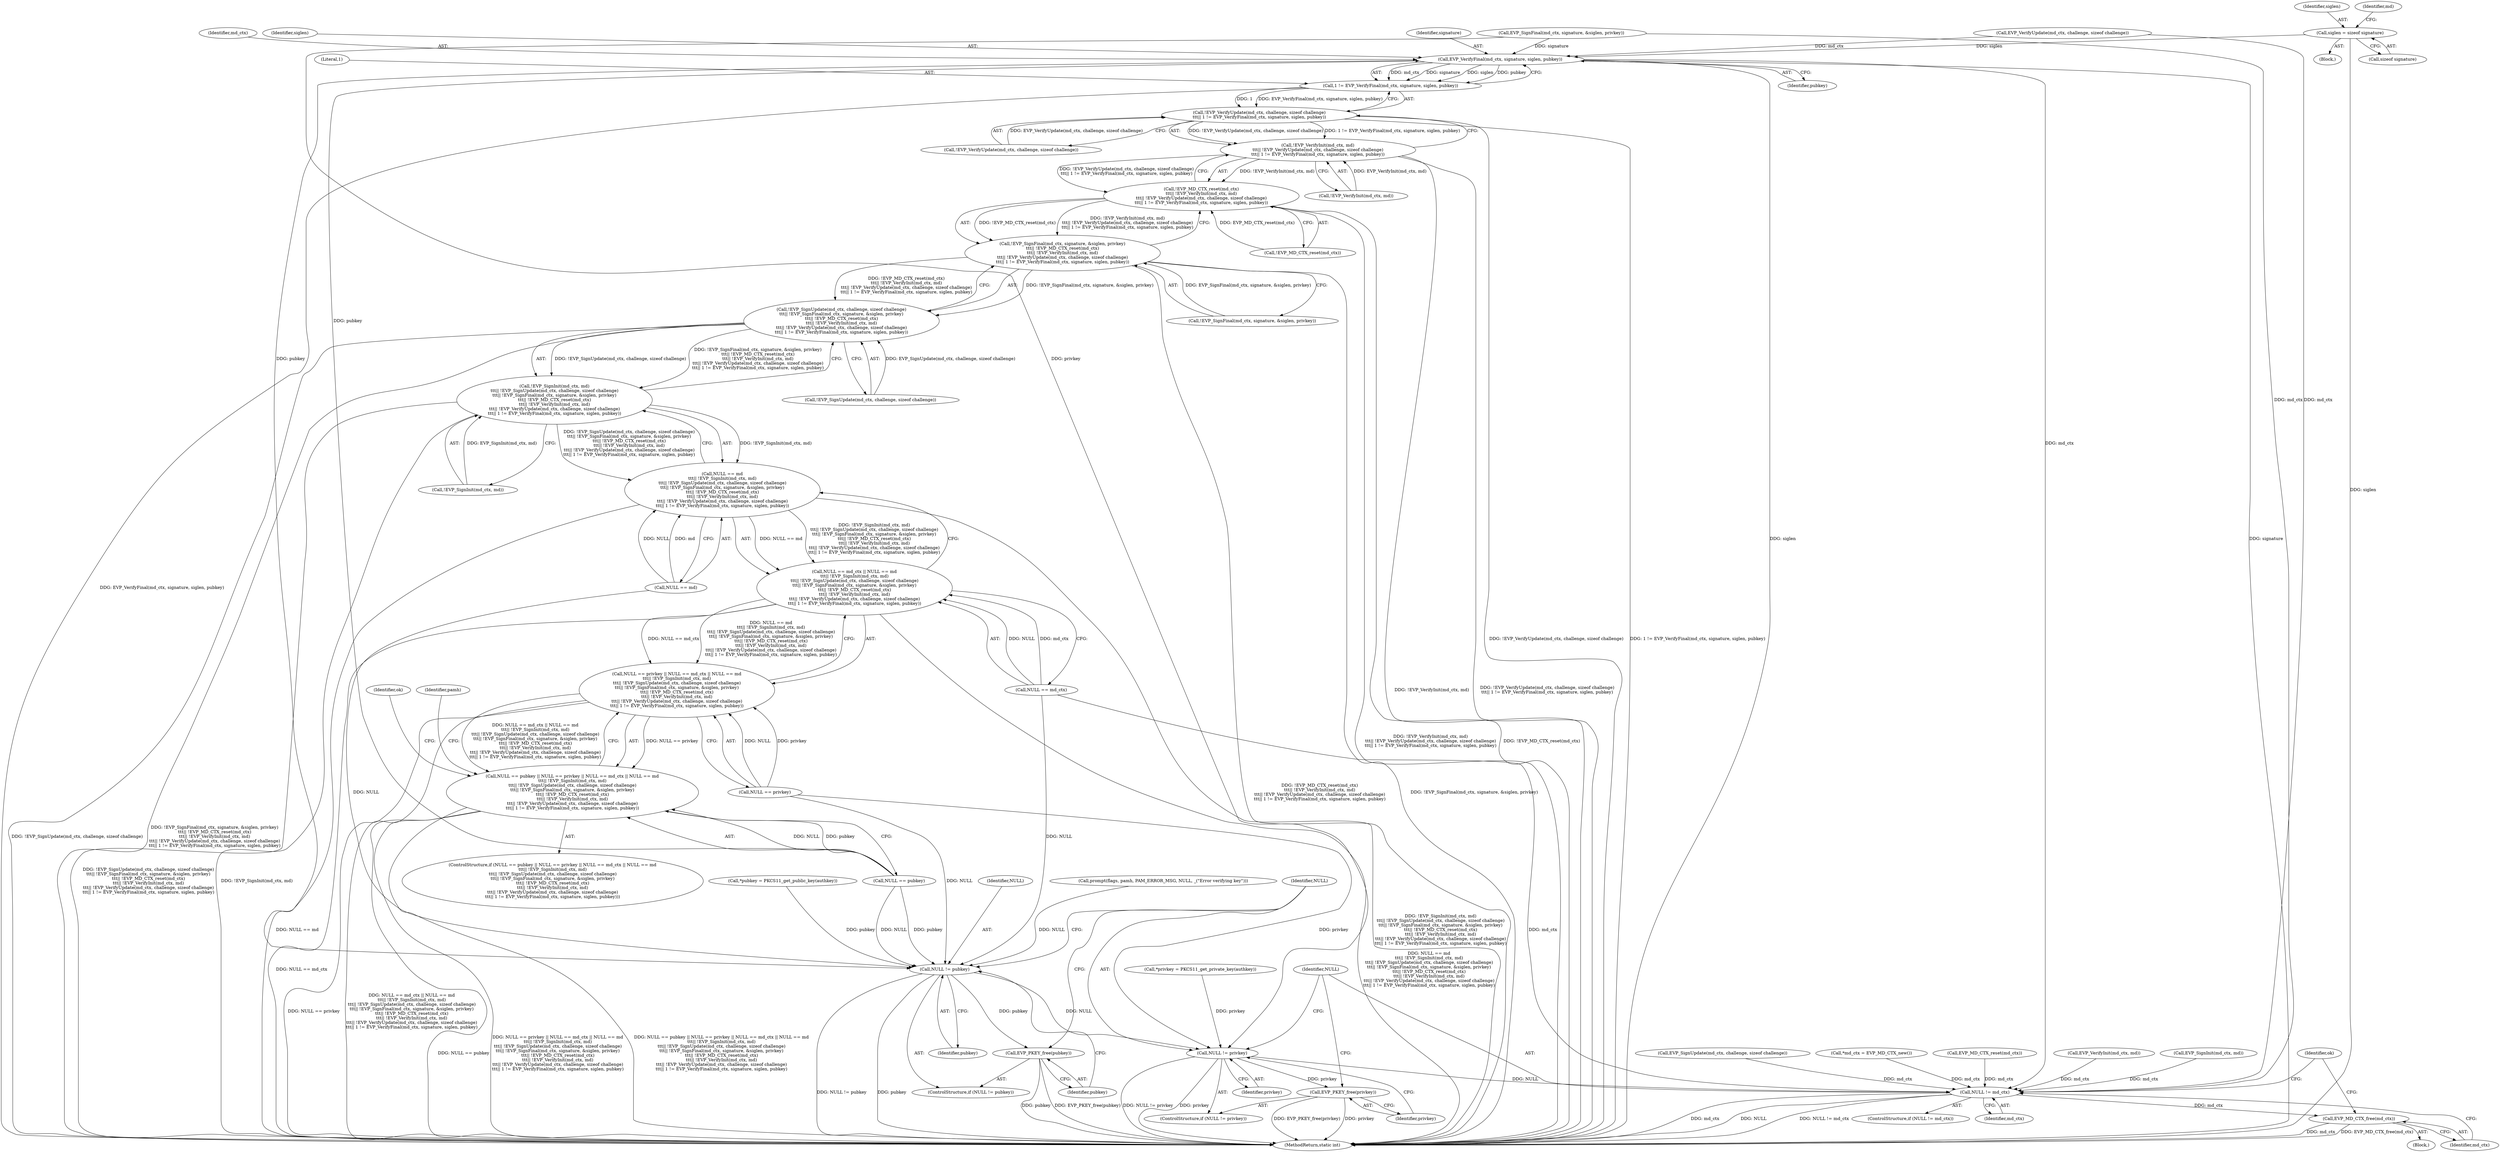 digraph "0_pam_p11_d150b60e1e14c261b113f55681419ad1dfa8a76c@API" {
"1000113" [label="(Call,siglen = sizeof signature)"];
"1000200" [label="(Call,EVP_VerifyFinal(md_ctx, signature, siglen, pubkey))"];
"1000198" [label="(Call,1 != EVP_VerifyFinal(md_ctx, signature, siglen, pubkey))"];
"1000191" [label="(Call,!EVP_VerifyUpdate(md_ctx, challenge, sizeof challenge)\n\t\t\t|| 1 != EVP_VerifyFinal(md_ctx, signature, siglen, pubkey))"];
"1000186" [label="(Call,!EVP_VerifyInit(md_ctx, md)\n\t\t\t|| !EVP_VerifyUpdate(md_ctx, challenge, sizeof challenge)\n\t\t\t|| 1 != EVP_VerifyFinal(md_ctx, signature, siglen, pubkey))"];
"1000182" [label="(Call,!EVP_MD_CTX_reset(md_ctx)\n\t\t\t|| !EVP_VerifyInit(md_ctx, md)\n\t\t\t|| !EVP_VerifyUpdate(md_ctx, challenge, sizeof challenge)\n\t\t\t|| 1 != EVP_VerifyFinal(md_ctx, signature, siglen, pubkey))"];
"1000174" [label="(Call,!EVP_SignFinal(md_ctx, signature, &siglen, privkey)\n\t\t\t|| !EVP_MD_CTX_reset(md_ctx)\n\t\t\t|| !EVP_VerifyInit(md_ctx, md)\n\t\t\t|| !EVP_VerifyUpdate(md_ctx, challenge, sizeof challenge)\n\t\t\t|| 1 != EVP_VerifyFinal(md_ctx, signature, siglen, pubkey))"];
"1000167" [label="(Call,!EVP_SignUpdate(md_ctx, challenge, sizeof challenge)\n\t\t\t|| !EVP_SignFinal(md_ctx, signature, &siglen, privkey)\n\t\t\t|| !EVP_MD_CTX_reset(md_ctx)\n\t\t\t|| !EVP_VerifyInit(md_ctx, md)\n\t\t\t|| !EVP_VerifyUpdate(md_ctx, challenge, sizeof challenge)\n\t\t\t|| 1 != EVP_VerifyFinal(md_ctx, signature, siglen, pubkey))"];
"1000162" [label="(Call,!EVP_SignInit(md_ctx, md)\n\t\t\t|| !EVP_SignUpdate(md_ctx, challenge, sizeof challenge)\n\t\t\t|| !EVP_SignFinal(md_ctx, signature, &siglen, privkey)\n\t\t\t|| !EVP_MD_CTX_reset(md_ctx)\n\t\t\t|| !EVP_VerifyInit(md_ctx, md)\n\t\t\t|| !EVP_VerifyUpdate(md_ctx, challenge, sizeof challenge)\n\t\t\t|| 1 != EVP_VerifyFinal(md_ctx, signature, siglen, pubkey))"];
"1000158" [label="(Call,NULL == md\n\t\t\t|| !EVP_SignInit(md_ctx, md)\n\t\t\t|| !EVP_SignUpdate(md_ctx, challenge, sizeof challenge)\n\t\t\t|| !EVP_SignFinal(md_ctx, signature, &siglen, privkey)\n\t\t\t|| !EVP_MD_CTX_reset(md_ctx)\n\t\t\t|| !EVP_VerifyInit(md_ctx, md)\n\t\t\t|| !EVP_VerifyUpdate(md_ctx, challenge, sizeof challenge)\n\t\t\t|| 1 != EVP_VerifyFinal(md_ctx, signature, siglen, pubkey))"];
"1000154" [label="(Call,NULL == md_ctx || NULL == md\n\t\t\t|| !EVP_SignInit(md_ctx, md)\n\t\t\t|| !EVP_SignUpdate(md_ctx, challenge, sizeof challenge)\n\t\t\t|| !EVP_SignFinal(md_ctx, signature, &siglen, privkey)\n\t\t\t|| !EVP_MD_CTX_reset(md_ctx)\n\t\t\t|| !EVP_VerifyInit(md_ctx, md)\n\t\t\t|| !EVP_VerifyUpdate(md_ctx, challenge, sizeof challenge)\n\t\t\t|| 1 != EVP_VerifyFinal(md_ctx, signature, siglen, pubkey))"];
"1000150" [label="(Call,NULL == privkey || NULL == md_ctx || NULL == md\n\t\t\t|| !EVP_SignInit(md_ctx, md)\n\t\t\t|| !EVP_SignUpdate(md_ctx, challenge, sizeof challenge)\n\t\t\t|| !EVP_SignFinal(md_ctx, signature, &siglen, privkey)\n\t\t\t|| !EVP_MD_CTX_reset(md_ctx)\n\t\t\t|| !EVP_VerifyInit(md_ctx, md)\n\t\t\t|| !EVP_VerifyUpdate(md_ctx, challenge, sizeof challenge)\n\t\t\t|| 1 != EVP_VerifyFinal(md_ctx, signature, siglen, pubkey))"];
"1000146" [label="(Call,NULL == pubkey || NULL == privkey || NULL == md_ctx || NULL == md\n\t\t\t|| !EVP_SignInit(md_ctx, md)\n\t\t\t|| !EVP_SignUpdate(md_ctx, challenge, sizeof challenge)\n\t\t\t|| !EVP_SignFinal(md_ctx, signature, &siglen, privkey)\n\t\t\t|| !EVP_MD_CTX_reset(md_ctx)\n\t\t\t|| !EVP_VerifyInit(md_ctx, md)\n\t\t\t|| !EVP_VerifyUpdate(md_ctx, challenge, sizeof challenge)\n\t\t\t|| 1 != EVP_VerifyFinal(md_ctx, signature, siglen, pubkey))"];
"1000225" [label="(Call,NULL != pubkey)"];
"1000228" [label="(Call,EVP_PKEY_free(pubkey))"];
"1000231" [label="(Call,NULL != privkey)"];
"1000234" [label="(Call,EVP_PKEY_free(privkey))"];
"1000237" [label="(Call,NULL != md_ctx)"];
"1000241" [label="(Call,EVP_MD_CTX_free(md_ctx))"];
"1000233" [label="(Identifier,privkey)"];
"1000114" [label="(Identifier,siglen)"];
"1000237" [label="(Call,NULL != md_ctx)"];
"1000200" [label="(Call,EVP_VerifyFinal(md_ctx, signature, siglen, pubkey))"];
"1000174" [label="(Call,!EVP_SignFinal(md_ctx, signature, &siglen, privkey)\n\t\t\t|| !EVP_MD_CTX_reset(md_ctx)\n\t\t\t|| !EVP_VerifyInit(md_ctx, md)\n\t\t\t|| !EVP_VerifyUpdate(md_ctx, challenge, sizeof challenge)\n\t\t\t|| 1 != EVP_VerifyFinal(md_ctx, signature, siglen, pubkey))"];
"1000212" [label="(Call,prompt(flags, pamh, PAM_ERROR_MSG, NULL, _(\"Error verifying key\")))"];
"1000175" [label="(Call,!EVP_SignFinal(md_ctx, signature, &siglen, privkey))"];
"1000245" [label="(MethodReturn,static int)"];
"1000146" [label="(Call,NULL == pubkey || NULL == privkey || NULL == md_ctx || NULL == md\n\t\t\t|| !EVP_SignInit(md_ctx, md)\n\t\t\t|| !EVP_SignUpdate(md_ctx, challenge, sizeof challenge)\n\t\t\t|| !EVP_SignFinal(md_ctx, signature, &siglen, privkey)\n\t\t\t|| !EVP_MD_CTX_reset(md_ctx)\n\t\t\t|| !EVP_VerifyInit(md_ctx, md)\n\t\t\t|| !EVP_VerifyUpdate(md_ctx, challenge, sizeof challenge)\n\t\t\t|| 1 != EVP_VerifyFinal(md_ctx, signature, siglen, pubkey))"];
"1000126" [label="(Call,*privkey = PKCS11_get_private_key(authkey))"];
"1000188" [label="(Call,EVP_VerifyInit(md_ctx, md))"];
"1000234" [label="(Call,EVP_PKEY_free(privkey))"];
"1000191" [label="(Call,!EVP_VerifyUpdate(md_ctx, challenge, sizeof challenge)\n\t\t\t|| 1 != EVP_VerifyFinal(md_ctx, signature, siglen, pubkey))"];
"1000186" [label="(Call,!EVP_VerifyInit(md_ctx, md)\n\t\t\t|| !EVP_VerifyUpdate(md_ctx, challenge, sizeof challenge)\n\t\t\t|| 1 != EVP_VerifyFinal(md_ctx, signature, siglen, pubkey))"];
"1000221" [label="(Identifier,ok)"];
"1000164" [label="(Call,EVP_SignInit(md_ctx, md))"];
"1000158" [label="(Call,NULL == md\n\t\t\t|| !EVP_SignInit(md_ctx, md)\n\t\t\t|| !EVP_SignUpdate(md_ctx, challenge, sizeof challenge)\n\t\t\t|| !EVP_SignFinal(md_ctx, signature, &siglen, privkey)\n\t\t\t|| !EVP_MD_CTX_reset(md_ctx)\n\t\t\t|| !EVP_VerifyInit(md_ctx, md)\n\t\t\t|| !EVP_VerifyUpdate(md_ctx, challenge, sizeof challenge)\n\t\t\t|| 1 != EVP_VerifyFinal(md_ctx, signature, siglen, pubkey))"];
"1000131" [label="(Call,*pubkey = PKCS11_get_public_key(authkey))"];
"1000231" [label="(Call,NULL != privkey)"];
"1000238" [label="(Identifier,NULL)"];
"1000199" [label="(Literal,1)"];
"1000183" [label="(Call,!EVP_MD_CTX_reset(md_ctx))"];
"1000198" [label="(Call,1 != EVP_VerifyFinal(md_ctx, signature, siglen, pubkey))"];
"1000241" [label="(Call,EVP_MD_CTX_free(md_ctx))"];
"1000113" [label="(Call,siglen = sizeof signature)"];
"1000162" [label="(Call,!EVP_SignInit(md_ctx, md)\n\t\t\t|| !EVP_SignUpdate(md_ctx, challenge, sizeof challenge)\n\t\t\t|| !EVP_SignFinal(md_ctx, signature, &siglen, privkey)\n\t\t\t|| !EVP_MD_CTX_reset(md_ctx)\n\t\t\t|| !EVP_VerifyInit(md_ctx, md)\n\t\t\t|| !EVP_VerifyUpdate(md_ctx, challenge, sizeof challenge)\n\t\t\t|| 1 != EVP_VerifyFinal(md_ctx, signature, siglen, pubkey))"];
"1000115" [label="(Call,sizeof signature)"];
"1000225" [label="(Call,NULL != pubkey)"];
"1000145" [label="(ControlStructure,if (NULL == pubkey || NULL == privkey || NULL == md_ctx || NULL == md\n\t\t\t|| !EVP_SignInit(md_ctx, md)\n\t\t\t|| !EVP_SignUpdate(md_ctx, challenge, sizeof challenge)\n\t\t\t|| !EVP_SignFinal(md_ctx, signature, &siglen, privkey)\n\t\t\t|| !EVP_MD_CTX_reset(md_ctx)\n\t\t\t|| !EVP_VerifyInit(md_ctx, md)\n\t\t\t|| !EVP_VerifyUpdate(md_ctx, challenge, sizeof challenge)\n\t\t\t|| 1 != EVP_VerifyFinal(md_ctx, signature, siglen, pubkey)))"];
"1000224" [label="(ControlStructure,if (NULL != pubkey))"];
"1000169" [label="(Call,EVP_SignUpdate(md_ctx, challenge, sizeof challenge))"];
"1000119" [label="(Identifier,md)"];
"1000159" [label="(Call,NULL == md)"];
"1000202" [label="(Identifier,signature)"];
"1000163" [label="(Call,!EVP_SignInit(md_ctx, md))"];
"1000240" [label="(Block,)"];
"1000187" [label="(Call,!EVP_VerifyInit(md_ctx, md))"];
"1000150" [label="(Call,NULL == privkey || NULL == md_ctx || NULL == md\n\t\t\t|| !EVP_SignInit(md_ctx, md)\n\t\t\t|| !EVP_SignUpdate(md_ctx, challenge, sizeof challenge)\n\t\t\t|| !EVP_SignFinal(md_ctx, signature, &siglen, privkey)\n\t\t\t|| !EVP_MD_CTX_reset(md_ctx)\n\t\t\t|| !EVP_VerifyInit(md_ctx, md)\n\t\t\t|| !EVP_VerifyUpdate(md_ctx, challenge, sizeof challenge)\n\t\t\t|| 1 != EVP_VerifyFinal(md_ctx, signature, siglen, pubkey))"];
"1000105" [label="(Block,)"];
"1000122" [label="(Call,*md_ctx = EVP_MD_CTX_new())"];
"1000167" [label="(Call,!EVP_SignUpdate(md_ctx, challenge, sizeof challenge)\n\t\t\t|| !EVP_SignFinal(md_ctx, signature, &siglen, privkey)\n\t\t\t|| !EVP_MD_CTX_reset(md_ctx)\n\t\t\t|| !EVP_VerifyInit(md_ctx, md)\n\t\t\t|| !EVP_VerifyUpdate(md_ctx, challenge, sizeof challenge)\n\t\t\t|| 1 != EVP_VerifyFinal(md_ctx, signature, siglen, pubkey))"];
"1000235" [label="(Identifier,privkey)"];
"1000192" [label="(Call,!EVP_VerifyUpdate(md_ctx, challenge, sizeof challenge))"];
"1000193" [label="(Call,EVP_VerifyUpdate(md_ctx, challenge, sizeof challenge))"];
"1000182" [label="(Call,!EVP_MD_CTX_reset(md_ctx)\n\t\t\t|| !EVP_VerifyInit(md_ctx, md)\n\t\t\t|| !EVP_VerifyUpdate(md_ctx, challenge, sizeof challenge)\n\t\t\t|| 1 != EVP_VerifyFinal(md_ctx, signature, siglen, pubkey))"];
"1000168" [label="(Call,!EVP_SignUpdate(md_ctx, challenge, sizeof challenge))"];
"1000151" [label="(Call,NULL == privkey)"];
"1000232" [label="(Identifier,NULL)"];
"1000204" [label="(Identifier,pubkey)"];
"1000155" [label="(Call,NULL == md_ctx)"];
"1000230" [label="(ControlStructure,if (NULL != privkey))"];
"1000207" [label="(Identifier,pamh)"];
"1000226" [label="(Identifier,NULL)"];
"1000242" [label="(Identifier,md_ctx)"];
"1000154" [label="(Call,NULL == md_ctx || NULL == md\n\t\t\t|| !EVP_SignInit(md_ctx, md)\n\t\t\t|| !EVP_SignUpdate(md_ctx, challenge, sizeof challenge)\n\t\t\t|| !EVP_SignFinal(md_ctx, signature, &siglen, privkey)\n\t\t\t|| !EVP_MD_CTX_reset(md_ctx)\n\t\t\t|| !EVP_VerifyInit(md_ctx, md)\n\t\t\t|| !EVP_VerifyUpdate(md_ctx, challenge, sizeof challenge)\n\t\t\t|| 1 != EVP_VerifyFinal(md_ctx, signature, siglen, pubkey))"];
"1000201" [label="(Identifier,md_ctx)"];
"1000228" [label="(Call,EVP_PKEY_free(pubkey))"];
"1000147" [label="(Call,NULL == pubkey)"];
"1000203" [label="(Identifier,siglen)"];
"1000244" [label="(Identifier,ok)"];
"1000236" [label="(ControlStructure,if (NULL != md_ctx))"];
"1000176" [label="(Call,EVP_SignFinal(md_ctx, signature, &siglen, privkey))"];
"1000227" [label="(Identifier,pubkey)"];
"1000239" [label="(Identifier,md_ctx)"];
"1000184" [label="(Call,EVP_MD_CTX_reset(md_ctx))"];
"1000229" [label="(Identifier,pubkey)"];
"1000113" -> "1000105"  [label="AST: "];
"1000113" -> "1000115"  [label="CFG: "];
"1000114" -> "1000113"  [label="AST: "];
"1000115" -> "1000113"  [label="AST: "];
"1000119" -> "1000113"  [label="CFG: "];
"1000113" -> "1000245"  [label="DDG: siglen"];
"1000113" -> "1000200"  [label="DDG: siglen"];
"1000200" -> "1000198"  [label="AST: "];
"1000200" -> "1000204"  [label="CFG: "];
"1000201" -> "1000200"  [label="AST: "];
"1000202" -> "1000200"  [label="AST: "];
"1000203" -> "1000200"  [label="AST: "];
"1000204" -> "1000200"  [label="AST: "];
"1000198" -> "1000200"  [label="CFG: "];
"1000200" -> "1000245"  [label="DDG: siglen"];
"1000200" -> "1000245"  [label="DDG: signature"];
"1000200" -> "1000198"  [label="DDG: md_ctx"];
"1000200" -> "1000198"  [label="DDG: signature"];
"1000200" -> "1000198"  [label="DDG: siglen"];
"1000200" -> "1000198"  [label="DDG: pubkey"];
"1000193" -> "1000200"  [label="DDG: md_ctx"];
"1000176" -> "1000200"  [label="DDG: signature"];
"1000147" -> "1000200"  [label="DDG: pubkey"];
"1000200" -> "1000225"  [label="DDG: pubkey"];
"1000200" -> "1000237"  [label="DDG: md_ctx"];
"1000198" -> "1000191"  [label="AST: "];
"1000199" -> "1000198"  [label="AST: "];
"1000191" -> "1000198"  [label="CFG: "];
"1000198" -> "1000245"  [label="DDG: EVP_VerifyFinal(md_ctx, signature, siglen, pubkey)"];
"1000198" -> "1000191"  [label="DDG: 1"];
"1000198" -> "1000191"  [label="DDG: EVP_VerifyFinal(md_ctx, signature, siglen, pubkey)"];
"1000191" -> "1000186"  [label="AST: "];
"1000191" -> "1000192"  [label="CFG: "];
"1000192" -> "1000191"  [label="AST: "];
"1000186" -> "1000191"  [label="CFG: "];
"1000191" -> "1000245"  [label="DDG: !EVP_VerifyUpdate(md_ctx, challenge, sizeof challenge)"];
"1000191" -> "1000245"  [label="DDG: 1 != EVP_VerifyFinal(md_ctx, signature, siglen, pubkey)"];
"1000191" -> "1000186"  [label="DDG: !EVP_VerifyUpdate(md_ctx, challenge, sizeof challenge)"];
"1000191" -> "1000186"  [label="DDG: 1 != EVP_VerifyFinal(md_ctx, signature, siglen, pubkey)"];
"1000192" -> "1000191"  [label="DDG: EVP_VerifyUpdate(md_ctx, challenge, sizeof challenge)"];
"1000186" -> "1000182"  [label="AST: "];
"1000186" -> "1000187"  [label="CFG: "];
"1000187" -> "1000186"  [label="AST: "];
"1000182" -> "1000186"  [label="CFG: "];
"1000186" -> "1000245"  [label="DDG: !EVP_VerifyInit(md_ctx, md)"];
"1000186" -> "1000245"  [label="DDG: !EVP_VerifyUpdate(md_ctx, challenge, sizeof challenge)\n\t\t\t|| 1 != EVP_VerifyFinal(md_ctx, signature, siglen, pubkey)"];
"1000186" -> "1000182"  [label="DDG: !EVP_VerifyInit(md_ctx, md)"];
"1000186" -> "1000182"  [label="DDG: !EVP_VerifyUpdate(md_ctx, challenge, sizeof challenge)\n\t\t\t|| 1 != EVP_VerifyFinal(md_ctx, signature, siglen, pubkey)"];
"1000187" -> "1000186"  [label="DDG: EVP_VerifyInit(md_ctx, md)"];
"1000182" -> "1000174"  [label="AST: "];
"1000182" -> "1000183"  [label="CFG: "];
"1000183" -> "1000182"  [label="AST: "];
"1000174" -> "1000182"  [label="CFG: "];
"1000182" -> "1000245"  [label="DDG: !EVP_VerifyInit(md_ctx, md)\n\t\t\t|| !EVP_VerifyUpdate(md_ctx, challenge, sizeof challenge)\n\t\t\t|| 1 != EVP_VerifyFinal(md_ctx, signature, siglen, pubkey)"];
"1000182" -> "1000245"  [label="DDG: !EVP_MD_CTX_reset(md_ctx)"];
"1000182" -> "1000174"  [label="DDG: !EVP_MD_CTX_reset(md_ctx)"];
"1000182" -> "1000174"  [label="DDG: !EVP_VerifyInit(md_ctx, md)\n\t\t\t|| !EVP_VerifyUpdate(md_ctx, challenge, sizeof challenge)\n\t\t\t|| 1 != EVP_VerifyFinal(md_ctx, signature, siglen, pubkey)"];
"1000183" -> "1000182"  [label="DDG: EVP_MD_CTX_reset(md_ctx)"];
"1000174" -> "1000167"  [label="AST: "];
"1000174" -> "1000175"  [label="CFG: "];
"1000175" -> "1000174"  [label="AST: "];
"1000167" -> "1000174"  [label="CFG: "];
"1000174" -> "1000245"  [label="DDG: !EVP_MD_CTX_reset(md_ctx)\n\t\t\t|| !EVP_VerifyInit(md_ctx, md)\n\t\t\t|| !EVP_VerifyUpdate(md_ctx, challenge, sizeof challenge)\n\t\t\t|| 1 != EVP_VerifyFinal(md_ctx, signature, siglen, pubkey)"];
"1000174" -> "1000245"  [label="DDG: !EVP_SignFinal(md_ctx, signature, &siglen, privkey)"];
"1000174" -> "1000167"  [label="DDG: !EVP_SignFinal(md_ctx, signature, &siglen, privkey)"];
"1000174" -> "1000167"  [label="DDG: !EVP_MD_CTX_reset(md_ctx)\n\t\t\t|| !EVP_VerifyInit(md_ctx, md)\n\t\t\t|| !EVP_VerifyUpdate(md_ctx, challenge, sizeof challenge)\n\t\t\t|| 1 != EVP_VerifyFinal(md_ctx, signature, siglen, pubkey)"];
"1000175" -> "1000174"  [label="DDG: EVP_SignFinal(md_ctx, signature, &siglen, privkey)"];
"1000167" -> "1000162"  [label="AST: "];
"1000167" -> "1000168"  [label="CFG: "];
"1000168" -> "1000167"  [label="AST: "];
"1000162" -> "1000167"  [label="CFG: "];
"1000167" -> "1000245"  [label="DDG: !EVP_SignUpdate(md_ctx, challenge, sizeof challenge)"];
"1000167" -> "1000245"  [label="DDG: !EVP_SignFinal(md_ctx, signature, &siglen, privkey)\n\t\t\t|| !EVP_MD_CTX_reset(md_ctx)\n\t\t\t|| !EVP_VerifyInit(md_ctx, md)\n\t\t\t|| !EVP_VerifyUpdate(md_ctx, challenge, sizeof challenge)\n\t\t\t|| 1 != EVP_VerifyFinal(md_ctx, signature, siglen, pubkey)"];
"1000167" -> "1000162"  [label="DDG: !EVP_SignUpdate(md_ctx, challenge, sizeof challenge)"];
"1000167" -> "1000162"  [label="DDG: !EVP_SignFinal(md_ctx, signature, &siglen, privkey)\n\t\t\t|| !EVP_MD_CTX_reset(md_ctx)\n\t\t\t|| !EVP_VerifyInit(md_ctx, md)\n\t\t\t|| !EVP_VerifyUpdate(md_ctx, challenge, sizeof challenge)\n\t\t\t|| 1 != EVP_VerifyFinal(md_ctx, signature, siglen, pubkey)"];
"1000168" -> "1000167"  [label="DDG: EVP_SignUpdate(md_ctx, challenge, sizeof challenge)"];
"1000162" -> "1000158"  [label="AST: "];
"1000162" -> "1000163"  [label="CFG: "];
"1000163" -> "1000162"  [label="AST: "];
"1000158" -> "1000162"  [label="CFG: "];
"1000162" -> "1000245"  [label="DDG: !EVP_SignUpdate(md_ctx, challenge, sizeof challenge)\n\t\t\t|| !EVP_SignFinal(md_ctx, signature, &siglen, privkey)\n\t\t\t|| !EVP_MD_CTX_reset(md_ctx)\n\t\t\t|| !EVP_VerifyInit(md_ctx, md)\n\t\t\t|| !EVP_VerifyUpdate(md_ctx, challenge, sizeof challenge)\n\t\t\t|| 1 != EVP_VerifyFinal(md_ctx, signature, siglen, pubkey)"];
"1000162" -> "1000245"  [label="DDG: !EVP_SignInit(md_ctx, md)"];
"1000162" -> "1000158"  [label="DDG: !EVP_SignInit(md_ctx, md)"];
"1000162" -> "1000158"  [label="DDG: !EVP_SignUpdate(md_ctx, challenge, sizeof challenge)\n\t\t\t|| !EVP_SignFinal(md_ctx, signature, &siglen, privkey)\n\t\t\t|| !EVP_MD_CTX_reset(md_ctx)\n\t\t\t|| !EVP_VerifyInit(md_ctx, md)\n\t\t\t|| !EVP_VerifyUpdate(md_ctx, challenge, sizeof challenge)\n\t\t\t|| 1 != EVP_VerifyFinal(md_ctx, signature, siglen, pubkey)"];
"1000163" -> "1000162"  [label="DDG: EVP_SignInit(md_ctx, md)"];
"1000158" -> "1000154"  [label="AST: "];
"1000158" -> "1000159"  [label="CFG: "];
"1000159" -> "1000158"  [label="AST: "];
"1000154" -> "1000158"  [label="CFG: "];
"1000158" -> "1000245"  [label="DDG: NULL == md"];
"1000158" -> "1000245"  [label="DDG: !EVP_SignInit(md_ctx, md)\n\t\t\t|| !EVP_SignUpdate(md_ctx, challenge, sizeof challenge)\n\t\t\t|| !EVP_SignFinal(md_ctx, signature, &siglen, privkey)\n\t\t\t|| !EVP_MD_CTX_reset(md_ctx)\n\t\t\t|| !EVP_VerifyInit(md_ctx, md)\n\t\t\t|| !EVP_VerifyUpdate(md_ctx, challenge, sizeof challenge)\n\t\t\t|| 1 != EVP_VerifyFinal(md_ctx, signature, siglen, pubkey)"];
"1000158" -> "1000154"  [label="DDG: NULL == md"];
"1000158" -> "1000154"  [label="DDG: !EVP_SignInit(md_ctx, md)\n\t\t\t|| !EVP_SignUpdate(md_ctx, challenge, sizeof challenge)\n\t\t\t|| !EVP_SignFinal(md_ctx, signature, &siglen, privkey)\n\t\t\t|| !EVP_MD_CTX_reset(md_ctx)\n\t\t\t|| !EVP_VerifyInit(md_ctx, md)\n\t\t\t|| !EVP_VerifyUpdate(md_ctx, challenge, sizeof challenge)\n\t\t\t|| 1 != EVP_VerifyFinal(md_ctx, signature, siglen, pubkey)"];
"1000159" -> "1000158"  [label="DDG: NULL"];
"1000159" -> "1000158"  [label="DDG: md"];
"1000154" -> "1000150"  [label="AST: "];
"1000154" -> "1000155"  [label="CFG: "];
"1000155" -> "1000154"  [label="AST: "];
"1000150" -> "1000154"  [label="CFG: "];
"1000154" -> "1000245"  [label="DDG: NULL == md_ctx"];
"1000154" -> "1000245"  [label="DDG: NULL == md\n\t\t\t|| !EVP_SignInit(md_ctx, md)\n\t\t\t|| !EVP_SignUpdate(md_ctx, challenge, sizeof challenge)\n\t\t\t|| !EVP_SignFinal(md_ctx, signature, &siglen, privkey)\n\t\t\t|| !EVP_MD_CTX_reset(md_ctx)\n\t\t\t|| !EVP_VerifyInit(md_ctx, md)\n\t\t\t|| !EVP_VerifyUpdate(md_ctx, challenge, sizeof challenge)\n\t\t\t|| 1 != EVP_VerifyFinal(md_ctx, signature, siglen, pubkey)"];
"1000154" -> "1000150"  [label="DDG: NULL == md_ctx"];
"1000154" -> "1000150"  [label="DDG: NULL == md\n\t\t\t|| !EVP_SignInit(md_ctx, md)\n\t\t\t|| !EVP_SignUpdate(md_ctx, challenge, sizeof challenge)\n\t\t\t|| !EVP_SignFinal(md_ctx, signature, &siglen, privkey)\n\t\t\t|| !EVP_MD_CTX_reset(md_ctx)\n\t\t\t|| !EVP_VerifyInit(md_ctx, md)\n\t\t\t|| !EVP_VerifyUpdate(md_ctx, challenge, sizeof challenge)\n\t\t\t|| 1 != EVP_VerifyFinal(md_ctx, signature, siglen, pubkey)"];
"1000155" -> "1000154"  [label="DDG: NULL"];
"1000155" -> "1000154"  [label="DDG: md_ctx"];
"1000150" -> "1000146"  [label="AST: "];
"1000150" -> "1000151"  [label="CFG: "];
"1000151" -> "1000150"  [label="AST: "];
"1000146" -> "1000150"  [label="CFG: "];
"1000150" -> "1000245"  [label="DDG: NULL == privkey"];
"1000150" -> "1000245"  [label="DDG: NULL == md_ctx || NULL == md\n\t\t\t|| !EVP_SignInit(md_ctx, md)\n\t\t\t|| !EVP_SignUpdate(md_ctx, challenge, sizeof challenge)\n\t\t\t|| !EVP_SignFinal(md_ctx, signature, &siglen, privkey)\n\t\t\t|| !EVP_MD_CTX_reset(md_ctx)\n\t\t\t|| !EVP_VerifyInit(md_ctx, md)\n\t\t\t|| !EVP_VerifyUpdate(md_ctx, challenge, sizeof challenge)\n\t\t\t|| 1 != EVP_VerifyFinal(md_ctx, signature, siglen, pubkey)"];
"1000150" -> "1000146"  [label="DDG: NULL == privkey"];
"1000150" -> "1000146"  [label="DDG: NULL == md_ctx || NULL == md\n\t\t\t|| !EVP_SignInit(md_ctx, md)\n\t\t\t|| !EVP_SignUpdate(md_ctx, challenge, sizeof challenge)\n\t\t\t|| !EVP_SignFinal(md_ctx, signature, &siglen, privkey)\n\t\t\t|| !EVP_MD_CTX_reset(md_ctx)\n\t\t\t|| !EVP_VerifyInit(md_ctx, md)\n\t\t\t|| !EVP_VerifyUpdate(md_ctx, challenge, sizeof challenge)\n\t\t\t|| 1 != EVP_VerifyFinal(md_ctx, signature, siglen, pubkey)"];
"1000151" -> "1000150"  [label="DDG: NULL"];
"1000151" -> "1000150"  [label="DDG: privkey"];
"1000146" -> "1000145"  [label="AST: "];
"1000146" -> "1000147"  [label="CFG: "];
"1000147" -> "1000146"  [label="AST: "];
"1000207" -> "1000146"  [label="CFG: "];
"1000221" -> "1000146"  [label="CFG: "];
"1000146" -> "1000245"  [label="DDG: NULL == privkey || NULL == md_ctx || NULL == md\n\t\t\t|| !EVP_SignInit(md_ctx, md)\n\t\t\t|| !EVP_SignUpdate(md_ctx, challenge, sizeof challenge)\n\t\t\t|| !EVP_SignFinal(md_ctx, signature, &siglen, privkey)\n\t\t\t|| !EVP_MD_CTX_reset(md_ctx)\n\t\t\t|| !EVP_VerifyInit(md_ctx, md)\n\t\t\t|| !EVP_VerifyUpdate(md_ctx, challenge, sizeof challenge)\n\t\t\t|| 1 != EVP_VerifyFinal(md_ctx, signature, siglen, pubkey)"];
"1000146" -> "1000245"  [label="DDG: NULL == pubkey || NULL == privkey || NULL == md_ctx || NULL == md\n\t\t\t|| !EVP_SignInit(md_ctx, md)\n\t\t\t|| !EVP_SignUpdate(md_ctx, challenge, sizeof challenge)\n\t\t\t|| !EVP_SignFinal(md_ctx, signature, &siglen, privkey)\n\t\t\t|| !EVP_MD_CTX_reset(md_ctx)\n\t\t\t|| !EVP_VerifyInit(md_ctx, md)\n\t\t\t|| !EVP_VerifyUpdate(md_ctx, challenge, sizeof challenge)\n\t\t\t|| 1 != EVP_VerifyFinal(md_ctx, signature, siglen, pubkey)"];
"1000146" -> "1000245"  [label="DDG: NULL == pubkey"];
"1000147" -> "1000146"  [label="DDG: NULL"];
"1000147" -> "1000146"  [label="DDG: pubkey"];
"1000225" -> "1000224"  [label="AST: "];
"1000225" -> "1000227"  [label="CFG: "];
"1000226" -> "1000225"  [label="AST: "];
"1000227" -> "1000225"  [label="AST: "];
"1000229" -> "1000225"  [label="CFG: "];
"1000232" -> "1000225"  [label="CFG: "];
"1000225" -> "1000245"  [label="DDG: NULL != pubkey"];
"1000225" -> "1000245"  [label="DDG: pubkey"];
"1000212" -> "1000225"  [label="DDG: NULL"];
"1000159" -> "1000225"  [label="DDG: NULL"];
"1000151" -> "1000225"  [label="DDG: NULL"];
"1000147" -> "1000225"  [label="DDG: NULL"];
"1000147" -> "1000225"  [label="DDG: pubkey"];
"1000155" -> "1000225"  [label="DDG: NULL"];
"1000131" -> "1000225"  [label="DDG: pubkey"];
"1000225" -> "1000228"  [label="DDG: pubkey"];
"1000225" -> "1000231"  [label="DDG: NULL"];
"1000228" -> "1000224"  [label="AST: "];
"1000228" -> "1000229"  [label="CFG: "];
"1000229" -> "1000228"  [label="AST: "];
"1000232" -> "1000228"  [label="CFG: "];
"1000228" -> "1000245"  [label="DDG: EVP_PKEY_free(pubkey)"];
"1000228" -> "1000245"  [label="DDG: pubkey"];
"1000231" -> "1000230"  [label="AST: "];
"1000231" -> "1000233"  [label="CFG: "];
"1000232" -> "1000231"  [label="AST: "];
"1000233" -> "1000231"  [label="AST: "];
"1000235" -> "1000231"  [label="CFG: "];
"1000238" -> "1000231"  [label="CFG: "];
"1000231" -> "1000245"  [label="DDG: privkey"];
"1000231" -> "1000245"  [label="DDG: NULL != privkey"];
"1000176" -> "1000231"  [label="DDG: privkey"];
"1000126" -> "1000231"  [label="DDG: privkey"];
"1000151" -> "1000231"  [label="DDG: privkey"];
"1000231" -> "1000234"  [label="DDG: privkey"];
"1000231" -> "1000237"  [label="DDG: NULL"];
"1000234" -> "1000230"  [label="AST: "];
"1000234" -> "1000235"  [label="CFG: "];
"1000235" -> "1000234"  [label="AST: "];
"1000238" -> "1000234"  [label="CFG: "];
"1000234" -> "1000245"  [label="DDG: privkey"];
"1000234" -> "1000245"  [label="DDG: EVP_PKEY_free(privkey)"];
"1000237" -> "1000236"  [label="AST: "];
"1000237" -> "1000239"  [label="CFG: "];
"1000238" -> "1000237"  [label="AST: "];
"1000239" -> "1000237"  [label="AST: "];
"1000242" -> "1000237"  [label="CFG: "];
"1000244" -> "1000237"  [label="CFG: "];
"1000237" -> "1000245"  [label="DDG: NULL != md_ctx"];
"1000237" -> "1000245"  [label="DDG: md_ctx"];
"1000237" -> "1000245"  [label="DDG: NULL"];
"1000184" -> "1000237"  [label="DDG: md_ctx"];
"1000155" -> "1000237"  [label="DDG: md_ctx"];
"1000188" -> "1000237"  [label="DDG: md_ctx"];
"1000122" -> "1000237"  [label="DDG: md_ctx"];
"1000164" -> "1000237"  [label="DDG: md_ctx"];
"1000193" -> "1000237"  [label="DDG: md_ctx"];
"1000176" -> "1000237"  [label="DDG: md_ctx"];
"1000169" -> "1000237"  [label="DDG: md_ctx"];
"1000237" -> "1000241"  [label="DDG: md_ctx"];
"1000241" -> "1000240"  [label="AST: "];
"1000241" -> "1000242"  [label="CFG: "];
"1000242" -> "1000241"  [label="AST: "];
"1000244" -> "1000241"  [label="CFG: "];
"1000241" -> "1000245"  [label="DDG: md_ctx"];
"1000241" -> "1000245"  [label="DDG: EVP_MD_CTX_free(md_ctx)"];
}
